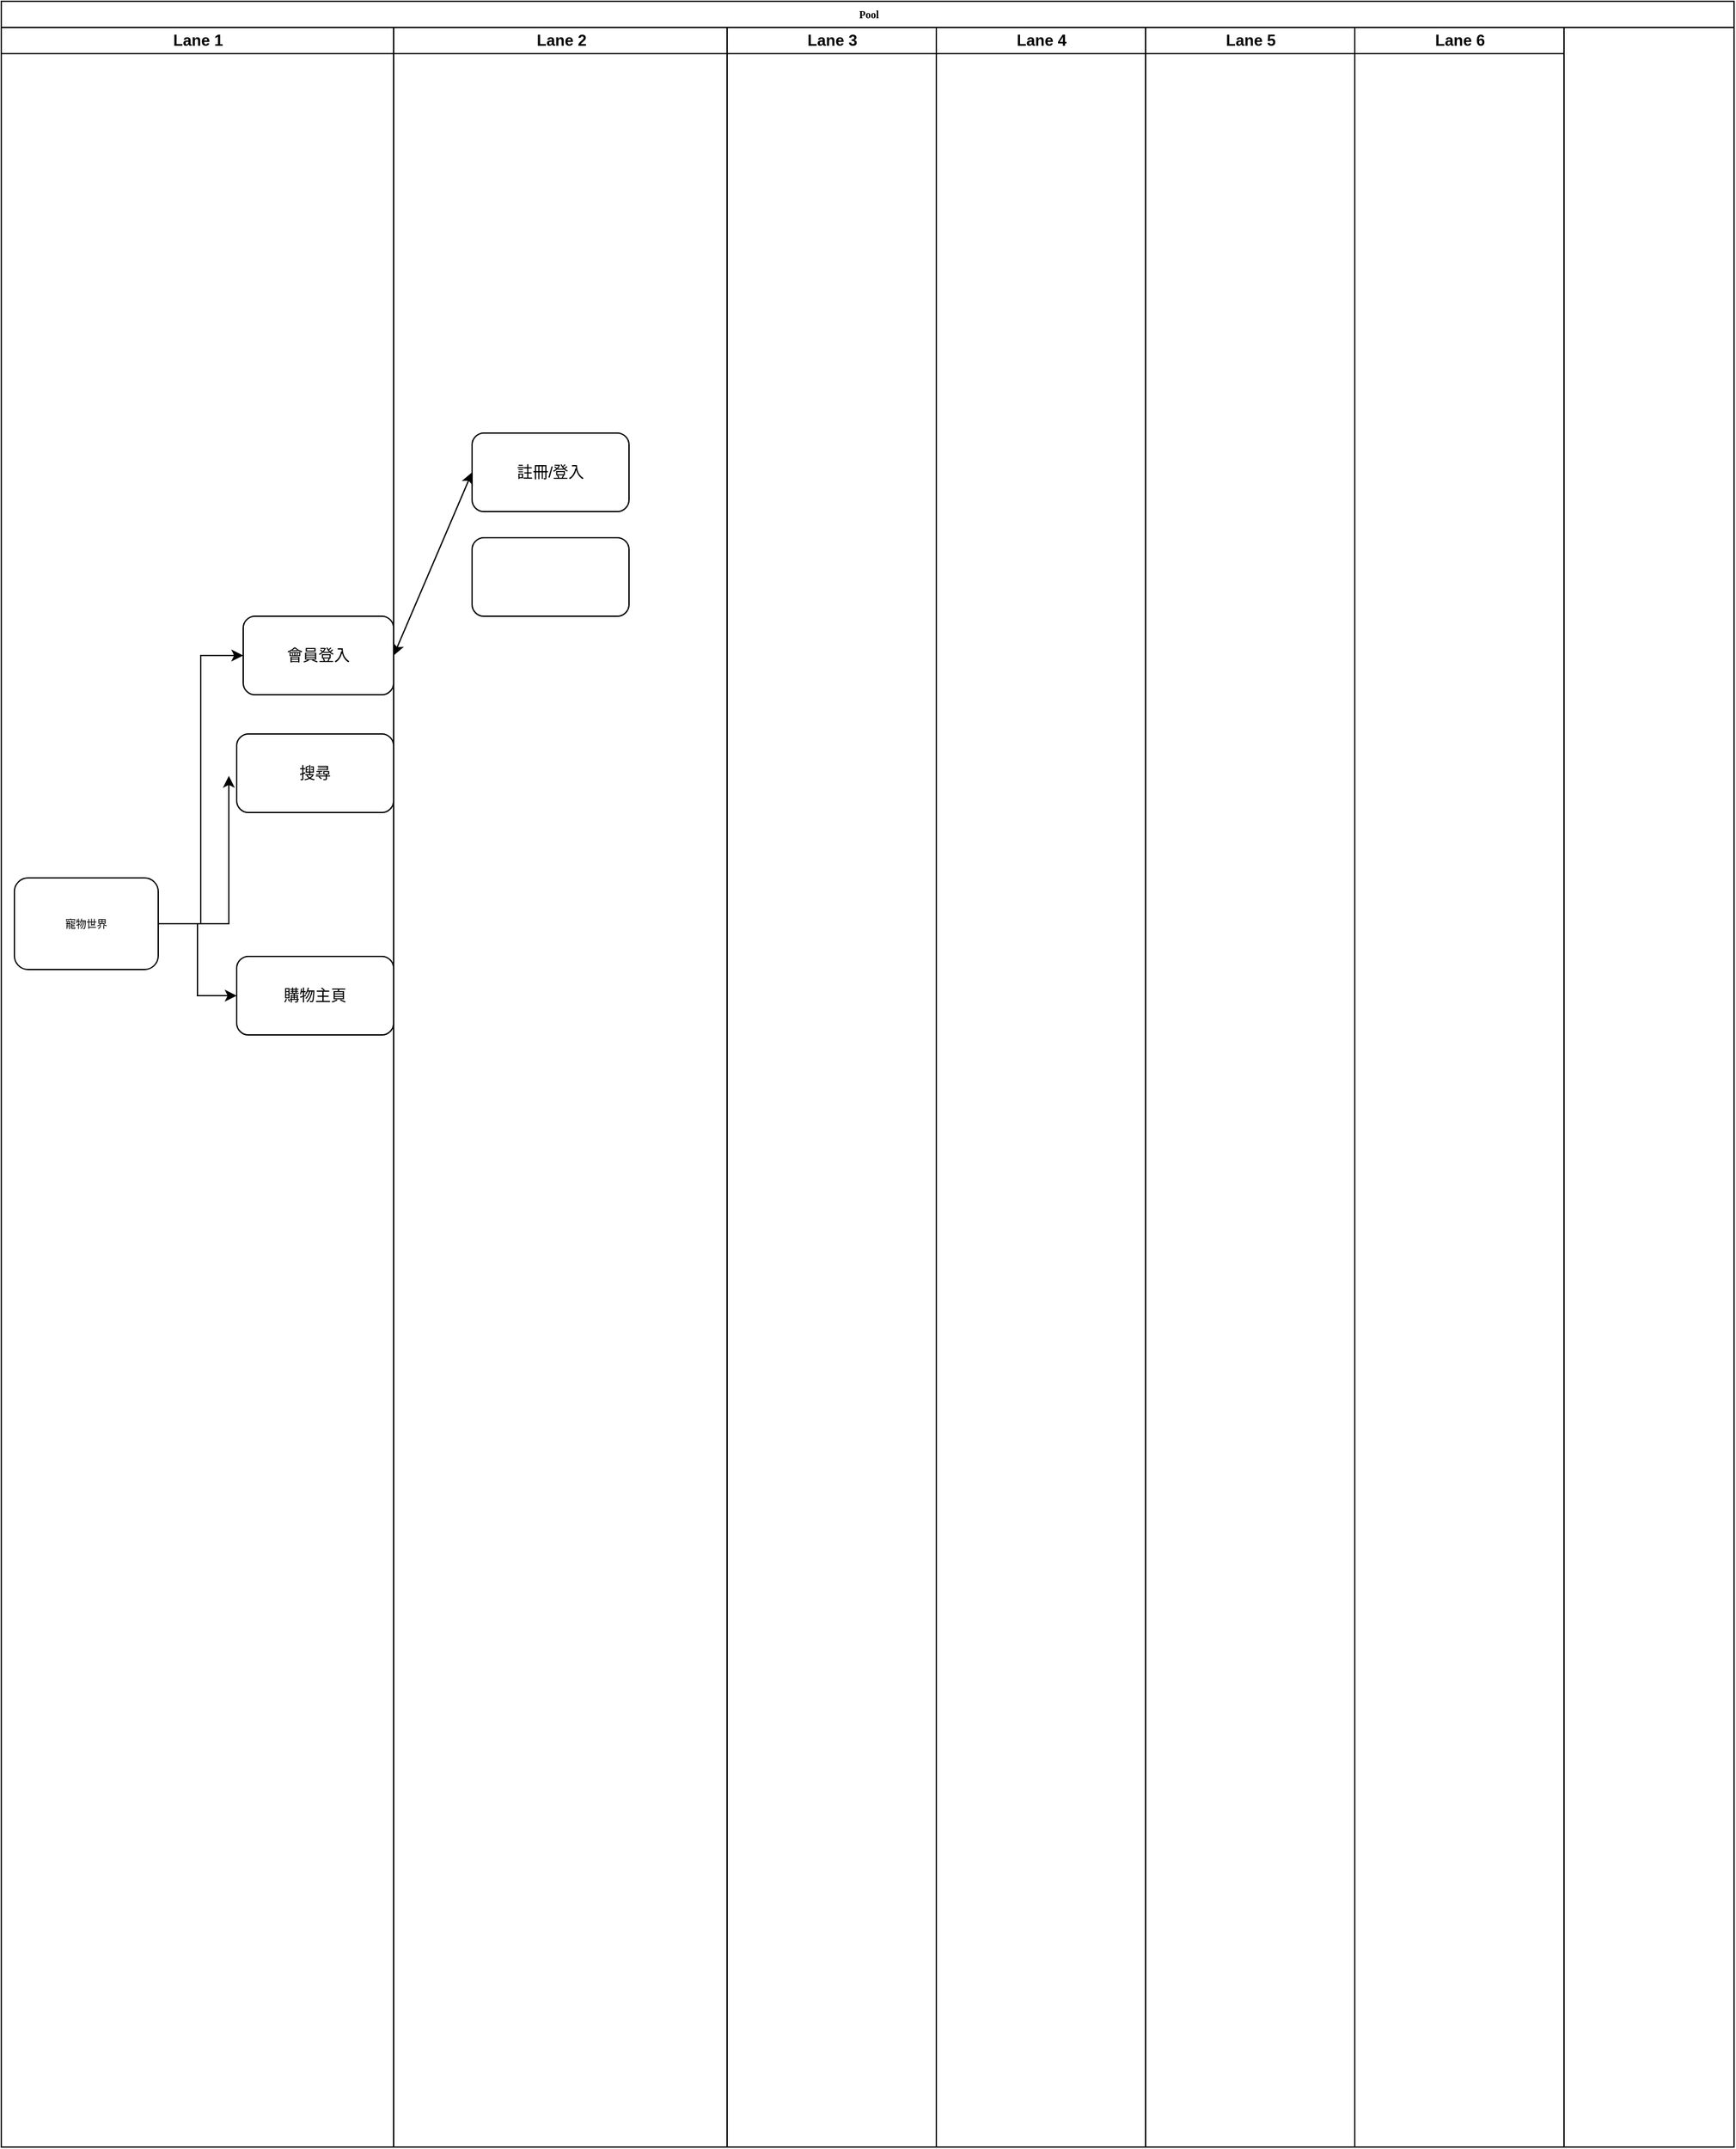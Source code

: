 <mxfile version="21.3.7" type="device">
  <diagram name="Page-1" id="74e2e168-ea6b-b213-b513-2b3c1d86103e">
    <mxGraphModel dx="2534" dy="1646" grid="1" gridSize="10" guides="1" tooltips="1" connect="1" arrows="1" fold="1" page="1" pageScale="1" pageWidth="1100" pageHeight="850" background="none" math="0" shadow="0">
      <root>
        <mxCell id="0" />
        <mxCell id="1" parent="0" />
        <mxCell id="77e6c97f196da883-1" value="Pool" style="swimlane;html=1;childLayout=stackLayout;startSize=20;rounded=0;shadow=0;labelBackgroundColor=none;strokeWidth=1;fontFamily=Verdana;fontSize=8;align=center;" parent="1" vertex="1">
          <mxGeometry x="-10" y="-850" width="1325" height="1640" as="geometry" />
        </mxCell>
        <mxCell id="77e6c97f196da883-2" value="Lane 1" style="swimlane;html=1;startSize=20;" parent="77e6c97f196da883-1" vertex="1">
          <mxGeometry y="20" width="300" height="1620" as="geometry" />
        </mxCell>
        <mxCell id="9uCZ_9IKy2g10vPNZubd-4" value="會員登入" style="rounded=1;whiteSpace=wrap;html=1;" vertex="1" parent="77e6c97f196da883-2">
          <mxGeometry x="185" y="450" width="115" height="60" as="geometry" />
        </mxCell>
        <mxCell id="9uCZ_9IKy2g10vPNZubd-21" style="edgeStyle=orthogonalEdgeStyle;rounded=0;orthogonalLoop=1;jettySize=auto;html=1;entryX=0;entryY=0.5;entryDx=0;entryDy=0;" edge="1" parent="77e6c97f196da883-2" source="77e6c97f196da883-8" target="9uCZ_9IKy2g10vPNZubd-18">
          <mxGeometry relative="1" as="geometry" />
        </mxCell>
        <mxCell id="77e6c97f196da883-8" value="寵物世界" style="rounded=1;whiteSpace=wrap;html=1;shadow=0;labelBackgroundColor=none;strokeWidth=1;fontFamily=Verdana;fontSize=8;align=center;" parent="77e6c97f196da883-2" vertex="1">
          <mxGeometry x="10" y="650" width="110" height="70" as="geometry" />
        </mxCell>
        <mxCell id="9uCZ_9IKy2g10vPNZubd-5" style="edgeStyle=orthogonalEdgeStyle;rounded=0;orthogonalLoop=1;jettySize=auto;html=1;exitX=1;exitY=0.5;exitDx=0;exitDy=0;entryX=0;entryY=0.5;entryDx=0;entryDy=0;" edge="1" parent="77e6c97f196da883-2" source="77e6c97f196da883-8" target="9uCZ_9IKy2g10vPNZubd-4">
          <mxGeometry relative="1" as="geometry" />
        </mxCell>
        <mxCell id="9uCZ_9IKy2g10vPNZubd-8" value="搜尋" style="rounded=1;whiteSpace=wrap;html=1;" vertex="1" parent="77e6c97f196da883-2">
          <mxGeometry x="180" y="540" width="120" height="60" as="geometry" />
        </mxCell>
        <mxCell id="9uCZ_9IKy2g10vPNZubd-9" style="edgeStyle=orthogonalEdgeStyle;rounded=0;orthogonalLoop=1;jettySize=auto;html=1;exitX=1;exitY=0.5;exitDx=0;exitDy=0;entryX=-0.05;entryY=0.533;entryDx=0;entryDy=0;entryPerimeter=0;" edge="1" parent="77e6c97f196da883-2" source="77e6c97f196da883-8" target="9uCZ_9IKy2g10vPNZubd-8">
          <mxGeometry relative="1" as="geometry" />
        </mxCell>
        <mxCell id="9uCZ_9IKy2g10vPNZubd-18" value="購物主頁" style="rounded=1;whiteSpace=wrap;html=1;" vertex="1" parent="77e6c97f196da883-2">
          <mxGeometry x="180" y="710" width="120" height="60" as="geometry" />
        </mxCell>
        <mxCell id="77e6c97f196da883-3" value="Lane 2" style="swimlane;html=1;startSize=20;" parent="77e6c97f196da883-1" vertex="1">
          <mxGeometry x="300" y="20" width="255" height="1620" as="geometry" />
        </mxCell>
        <mxCell id="9uCZ_9IKy2g10vPNZubd-12" value="註冊/登入" style="rounded=1;whiteSpace=wrap;html=1;" vertex="1" parent="77e6c97f196da883-3">
          <mxGeometry x="60" y="310" width="120" height="60" as="geometry" />
        </mxCell>
        <mxCell id="9uCZ_9IKy2g10vPNZubd-13" value="" style="rounded=1;whiteSpace=wrap;html=1;" vertex="1" parent="77e6c97f196da883-3">
          <mxGeometry x="60" y="390" width="120" height="60" as="geometry" />
        </mxCell>
        <mxCell id="77e6c97f196da883-4" value="Lane 3" style="swimlane;html=1;startSize=20;" parent="77e6c97f196da883-1" vertex="1">
          <mxGeometry x="555" y="20" width="160" height="1620" as="geometry" />
        </mxCell>
        <mxCell id="77e6c97f196da883-5" value="Lane 4" style="swimlane;html=1;startSize=20;" parent="77e6c97f196da883-1" vertex="1">
          <mxGeometry x="715" y="20" width="160" height="1620" as="geometry" />
        </mxCell>
        <mxCell id="77e6c97f196da883-6" value="Lane 5" style="swimlane;html=1;startSize=20;" parent="77e6c97f196da883-1" vertex="1">
          <mxGeometry x="875" y="20" width="160" height="1620" as="geometry" />
        </mxCell>
        <mxCell id="77e6c97f196da883-7" value="Lane 6" style="swimlane;html=1;startSize=20;" parent="77e6c97f196da883-1" vertex="1">
          <mxGeometry x="1035" y="20" width="160" height="1620" as="geometry" />
        </mxCell>
        <mxCell id="9uCZ_9IKy2g10vPNZubd-17" value="" style="endArrow=classic;startArrow=classic;html=1;rounded=0;entryX=0;entryY=0.5;entryDx=0;entryDy=0;exitX=1;exitY=0.5;exitDx=0;exitDy=0;" edge="1" parent="77e6c97f196da883-1" source="9uCZ_9IKy2g10vPNZubd-4" target="9uCZ_9IKy2g10vPNZubd-12">
          <mxGeometry width="50" height="50" relative="1" as="geometry">
            <mxPoint x="290" y="110" as="sourcePoint" />
            <mxPoint x="340" y="70" as="targetPoint" />
          </mxGeometry>
        </mxCell>
      </root>
    </mxGraphModel>
  </diagram>
</mxfile>
